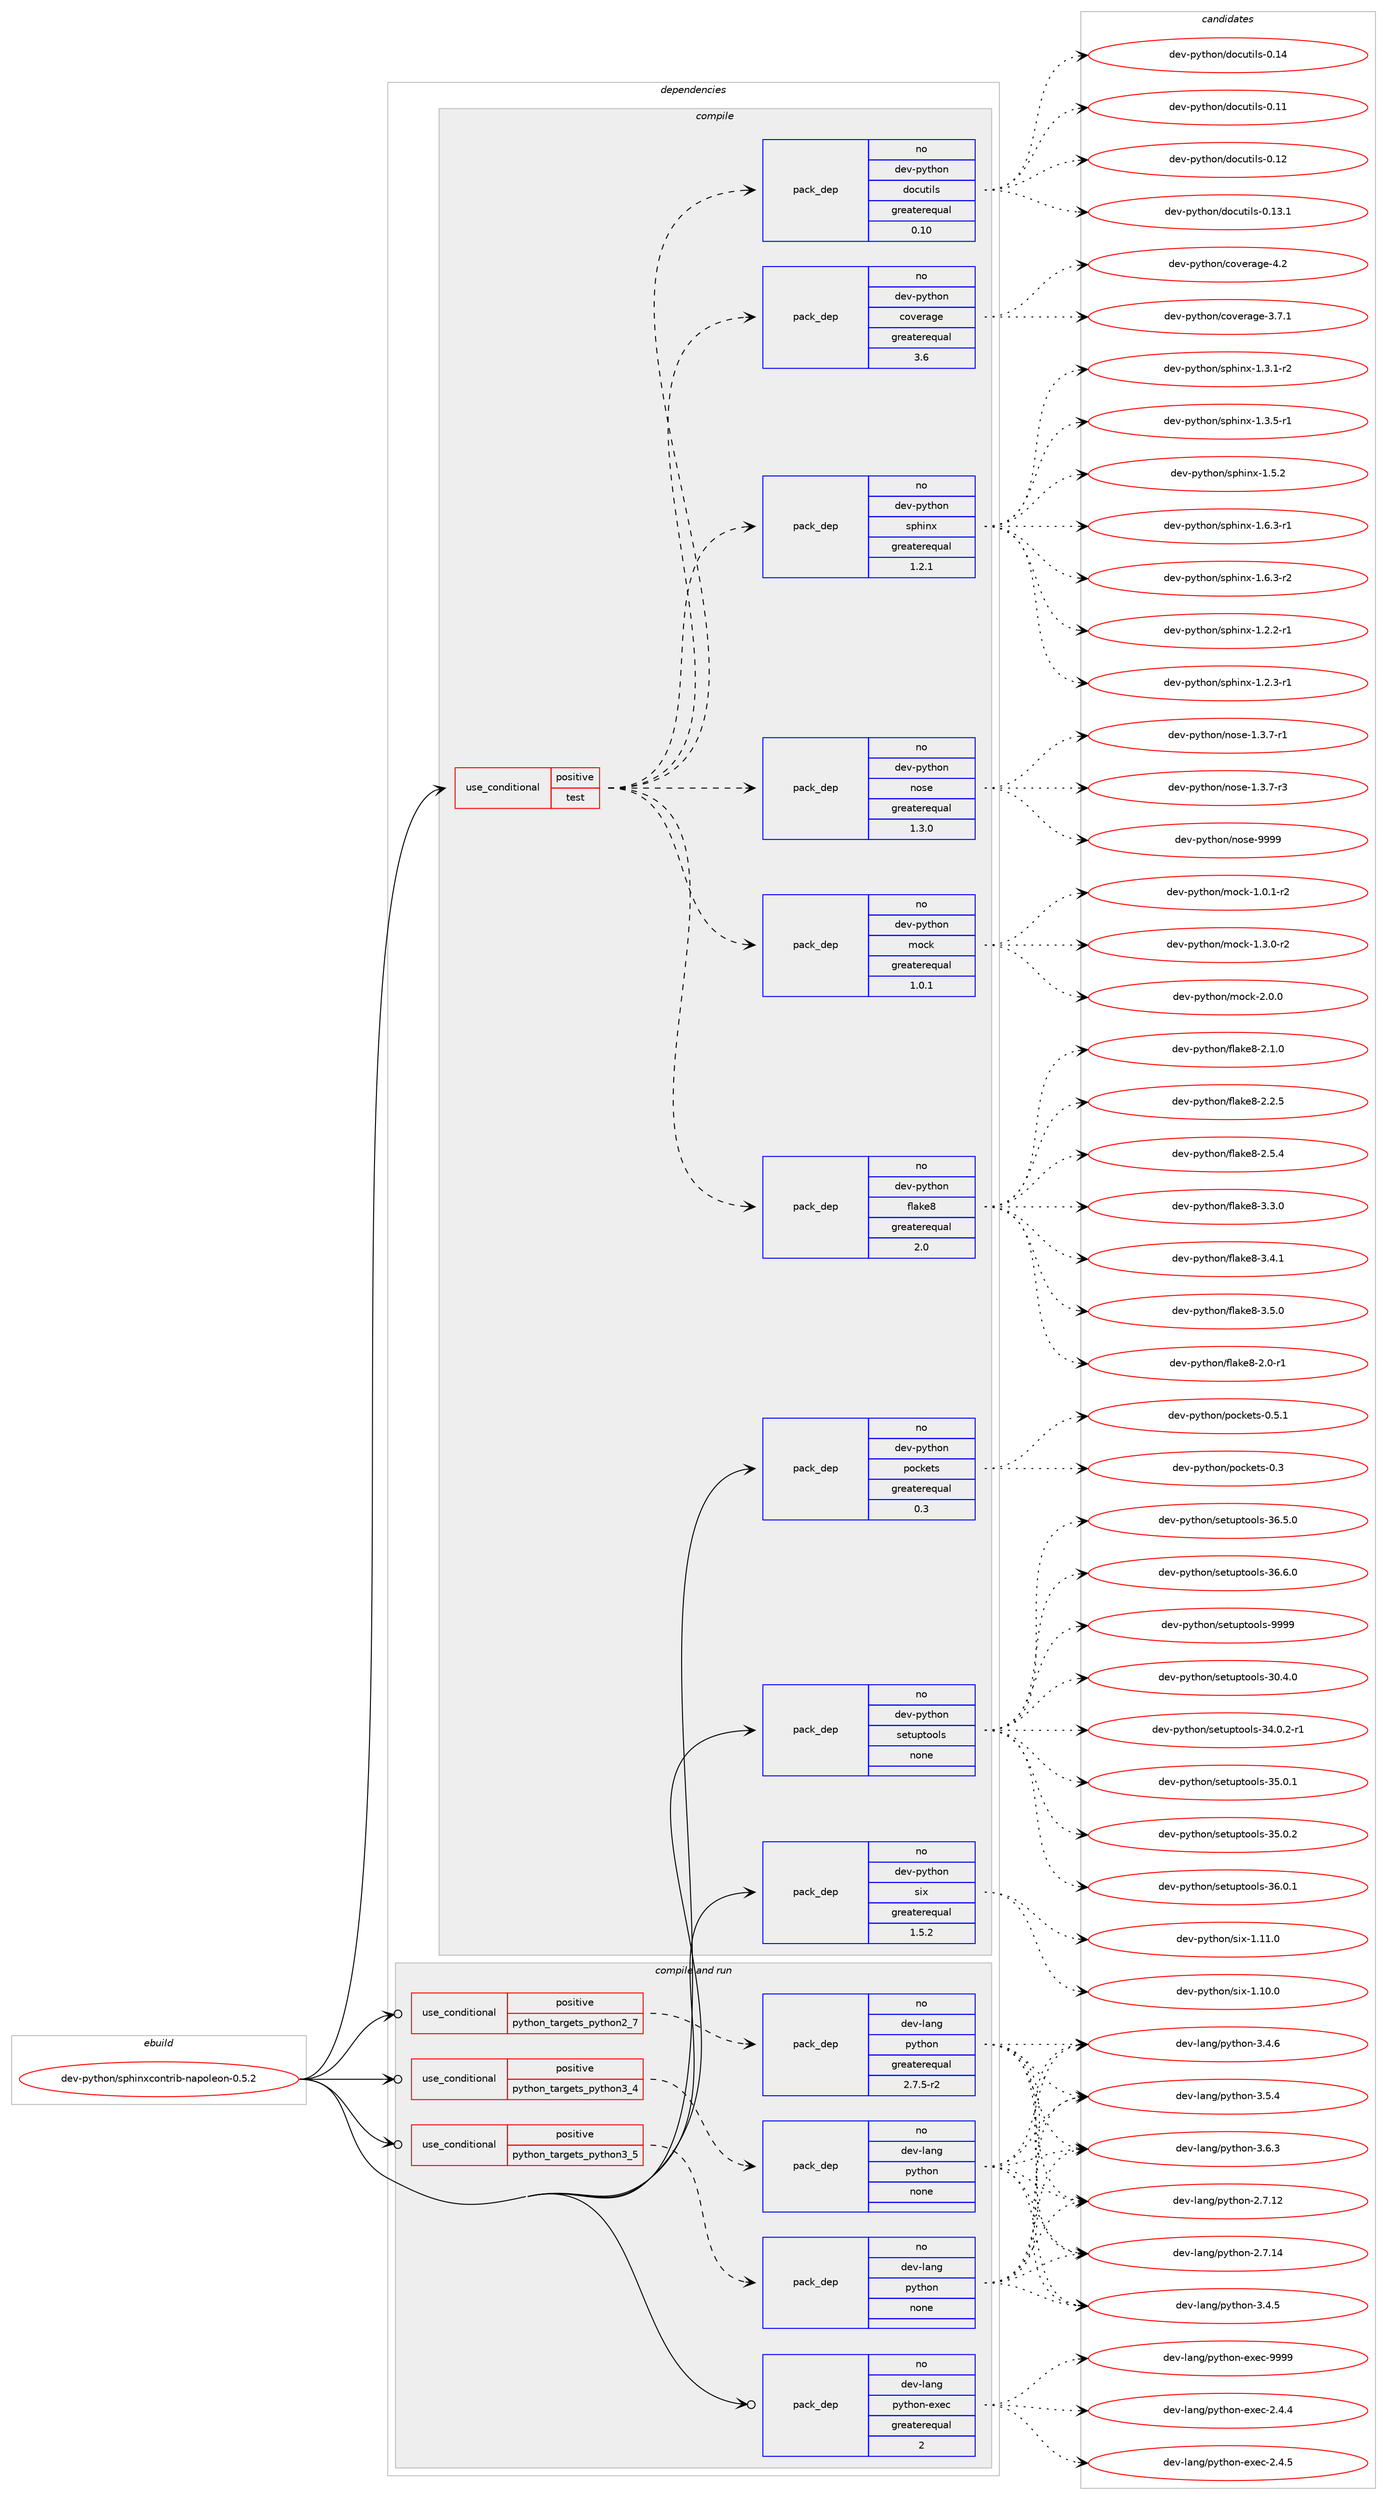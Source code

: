 digraph prolog {

# *************
# Graph options
# *************

newrank=true;
concentrate=true;
compound=true;
graph [rankdir=LR,fontname=Helvetica,fontsize=10,ranksep=1.5];#, ranksep=2.5, nodesep=0.2];
edge  [arrowhead=vee];
node  [fontname=Helvetica,fontsize=10];

# **********
# The ebuild
# **********

subgraph cluster_leftcol {
color=gray;
rank=same;
label=<<i>ebuild</i>>;
id [label="dev-python/sphinxcontrib-napoleon-0.5.2", color=red, width=4, href="../dev-python/sphinxcontrib-napoleon-0.5.2.svg"];
}

# ****************
# The dependencies
# ****************

subgraph cluster_midcol {
color=gray;
label=<<i>dependencies</i>>;
subgraph cluster_compile {
fillcolor="#eeeeee";
style=filled;
label=<<i>compile</i>>;
subgraph cond42083 {
dependency188533 [label=<<TABLE BORDER="0" CELLBORDER="1" CELLSPACING="0" CELLPADDING="4"><TR><TD ROWSPAN="3" CELLPADDING="10">use_conditional</TD></TR><TR><TD>positive</TD></TR><TR><TD>test</TD></TR></TABLE>>, shape=none, color=red];
subgraph pack142495 {
dependency188534 [label=<<TABLE BORDER="0" CELLBORDER="1" CELLSPACING="0" CELLPADDING="4" WIDTH="220"><TR><TD ROWSPAN="6" CELLPADDING="30">pack_dep</TD></TR><TR><TD WIDTH="110">no</TD></TR><TR><TD>dev-python</TD></TR><TR><TD>coverage</TD></TR><TR><TD>greaterequal</TD></TR><TR><TD>3.6</TD></TR></TABLE>>, shape=none, color=blue];
}
dependency188533:e -> dependency188534:w [weight=20,style="dashed",arrowhead="vee"];
subgraph pack142496 {
dependency188535 [label=<<TABLE BORDER="0" CELLBORDER="1" CELLSPACING="0" CELLPADDING="4" WIDTH="220"><TR><TD ROWSPAN="6" CELLPADDING="30">pack_dep</TD></TR><TR><TD WIDTH="110">no</TD></TR><TR><TD>dev-python</TD></TR><TR><TD>docutils</TD></TR><TR><TD>greaterequal</TD></TR><TR><TD>0.10</TD></TR></TABLE>>, shape=none, color=blue];
}
dependency188533:e -> dependency188535:w [weight=20,style="dashed",arrowhead="vee"];
subgraph pack142497 {
dependency188536 [label=<<TABLE BORDER="0" CELLBORDER="1" CELLSPACING="0" CELLPADDING="4" WIDTH="220"><TR><TD ROWSPAN="6" CELLPADDING="30">pack_dep</TD></TR><TR><TD WIDTH="110">no</TD></TR><TR><TD>dev-python</TD></TR><TR><TD>flake8</TD></TR><TR><TD>greaterequal</TD></TR><TR><TD>2.0</TD></TR></TABLE>>, shape=none, color=blue];
}
dependency188533:e -> dependency188536:w [weight=20,style="dashed",arrowhead="vee"];
subgraph pack142498 {
dependency188537 [label=<<TABLE BORDER="0" CELLBORDER="1" CELLSPACING="0" CELLPADDING="4" WIDTH="220"><TR><TD ROWSPAN="6" CELLPADDING="30">pack_dep</TD></TR><TR><TD WIDTH="110">no</TD></TR><TR><TD>dev-python</TD></TR><TR><TD>mock</TD></TR><TR><TD>greaterequal</TD></TR><TR><TD>1.0.1</TD></TR></TABLE>>, shape=none, color=blue];
}
dependency188533:e -> dependency188537:w [weight=20,style="dashed",arrowhead="vee"];
subgraph pack142499 {
dependency188538 [label=<<TABLE BORDER="0" CELLBORDER="1" CELLSPACING="0" CELLPADDING="4" WIDTH="220"><TR><TD ROWSPAN="6" CELLPADDING="30">pack_dep</TD></TR><TR><TD WIDTH="110">no</TD></TR><TR><TD>dev-python</TD></TR><TR><TD>nose</TD></TR><TR><TD>greaterequal</TD></TR><TR><TD>1.3.0</TD></TR></TABLE>>, shape=none, color=blue];
}
dependency188533:e -> dependency188538:w [weight=20,style="dashed",arrowhead="vee"];
subgraph pack142500 {
dependency188539 [label=<<TABLE BORDER="0" CELLBORDER="1" CELLSPACING="0" CELLPADDING="4" WIDTH="220"><TR><TD ROWSPAN="6" CELLPADDING="30">pack_dep</TD></TR><TR><TD WIDTH="110">no</TD></TR><TR><TD>dev-python</TD></TR><TR><TD>sphinx</TD></TR><TR><TD>greaterequal</TD></TR><TR><TD>1.2.1</TD></TR></TABLE>>, shape=none, color=blue];
}
dependency188533:e -> dependency188539:w [weight=20,style="dashed",arrowhead="vee"];
}
id:e -> dependency188533:w [weight=20,style="solid",arrowhead="vee"];
subgraph pack142501 {
dependency188540 [label=<<TABLE BORDER="0" CELLBORDER="1" CELLSPACING="0" CELLPADDING="4" WIDTH="220"><TR><TD ROWSPAN="6" CELLPADDING="30">pack_dep</TD></TR><TR><TD WIDTH="110">no</TD></TR><TR><TD>dev-python</TD></TR><TR><TD>pockets</TD></TR><TR><TD>greaterequal</TD></TR><TR><TD>0.3</TD></TR></TABLE>>, shape=none, color=blue];
}
id:e -> dependency188540:w [weight=20,style="solid",arrowhead="vee"];
subgraph pack142502 {
dependency188541 [label=<<TABLE BORDER="0" CELLBORDER="1" CELLSPACING="0" CELLPADDING="4" WIDTH="220"><TR><TD ROWSPAN="6" CELLPADDING="30">pack_dep</TD></TR><TR><TD WIDTH="110">no</TD></TR><TR><TD>dev-python</TD></TR><TR><TD>setuptools</TD></TR><TR><TD>none</TD></TR><TR><TD></TD></TR></TABLE>>, shape=none, color=blue];
}
id:e -> dependency188541:w [weight=20,style="solid",arrowhead="vee"];
subgraph pack142503 {
dependency188542 [label=<<TABLE BORDER="0" CELLBORDER="1" CELLSPACING="0" CELLPADDING="4" WIDTH="220"><TR><TD ROWSPAN="6" CELLPADDING="30">pack_dep</TD></TR><TR><TD WIDTH="110">no</TD></TR><TR><TD>dev-python</TD></TR><TR><TD>six</TD></TR><TR><TD>greaterequal</TD></TR><TR><TD>1.5.2</TD></TR></TABLE>>, shape=none, color=blue];
}
id:e -> dependency188542:w [weight=20,style="solid",arrowhead="vee"];
}
subgraph cluster_compileandrun {
fillcolor="#eeeeee";
style=filled;
label=<<i>compile and run</i>>;
subgraph cond42084 {
dependency188543 [label=<<TABLE BORDER="0" CELLBORDER="1" CELLSPACING="0" CELLPADDING="4"><TR><TD ROWSPAN="3" CELLPADDING="10">use_conditional</TD></TR><TR><TD>positive</TD></TR><TR><TD>python_targets_python2_7</TD></TR></TABLE>>, shape=none, color=red];
subgraph pack142504 {
dependency188544 [label=<<TABLE BORDER="0" CELLBORDER="1" CELLSPACING="0" CELLPADDING="4" WIDTH="220"><TR><TD ROWSPAN="6" CELLPADDING="30">pack_dep</TD></TR><TR><TD WIDTH="110">no</TD></TR><TR><TD>dev-lang</TD></TR><TR><TD>python</TD></TR><TR><TD>greaterequal</TD></TR><TR><TD>2.7.5-r2</TD></TR></TABLE>>, shape=none, color=blue];
}
dependency188543:e -> dependency188544:w [weight=20,style="dashed",arrowhead="vee"];
}
id:e -> dependency188543:w [weight=20,style="solid",arrowhead="odotvee"];
subgraph cond42085 {
dependency188545 [label=<<TABLE BORDER="0" CELLBORDER="1" CELLSPACING="0" CELLPADDING="4"><TR><TD ROWSPAN="3" CELLPADDING="10">use_conditional</TD></TR><TR><TD>positive</TD></TR><TR><TD>python_targets_python3_4</TD></TR></TABLE>>, shape=none, color=red];
subgraph pack142505 {
dependency188546 [label=<<TABLE BORDER="0" CELLBORDER="1" CELLSPACING="0" CELLPADDING="4" WIDTH="220"><TR><TD ROWSPAN="6" CELLPADDING="30">pack_dep</TD></TR><TR><TD WIDTH="110">no</TD></TR><TR><TD>dev-lang</TD></TR><TR><TD>python</TD></TR><TR><TD>none</TD></TR><TR><TD></TD></TR></TABLE>>, shape=none, color=blue];
}
dependency188545:e -> dependency188546:w [weight=20,style="dashed",arrowhead="vee"];
}
id:e -> dependency188545:w [weight=20,style="solid",arrowhead="odotvee"];
subgraph cond42086 {
dependency188547 [label=<<TABLE BORDER="0" CELLBORDER="1" CELLSPACING="0" CELLPADDING="4"><TR><TD ROWSPAN="3" CELLPADDING="10">use_conditional</TD></TR><TR><TD>positive</TD></TR><TR><TD>python_targets_python3_5</TD></TR></TABLE>>, shape=none, color=red];
subgraph pack142506 {
dependency188548 [label=<<TABLE BORDER="0" CELLBORDER="1" CELLSPACING="0" CELLPADDING="4" WIDTH="220"><TR><TD ROWSPAN="6" CELLPADDING="30">pack_dep</TD></TR><TR><TD WIDTH="110">no</TD></TR><TR><TD>dev-lang</TD></TR><TR><TD>python</TD></TR><TR><TD>none</TD></TR><TR><TD></TD></TR></TABLE>>, shape=none, color=blue];
}
dependency188547:e -> dependency188548:w [weight=20,style="dashed",arrowhead="vee"];
}
id:e -> dependency188547:w [weight=20,style="solid",arrowhead="odotvee"];
subgraph pack142507 {
dependency188549 [label=<<TABLE BORDER="0" CELLBORDER="1" CELLSPACING="0" CELLPADDING="4" WIDTH="220"><TR><TD ROWSPAN="6" CELLPADDING="30">pack_dep</TD></TR><TR><TD WIDTH="110">no</TD></TR><TR><TD>dev-lang</TD></TR><TR><TD>python-exec</TD></TR><TR><TD>greaterequal</TD></TR><TR><TD>2</TD></TR></TABLE>>, shape=none, color=blue];
}
id:e -> dependency188549:w [weight=20,style="solid",arrowhead="odotvee"];
}
subgraph cluster_run {
fillcolor="#eeeeee";
style=filled;
label=<<i>run</i>>;
}
}

# **************
# The candidates
# **************

subgraph cluster_choices {
rank=same;
color=gray;
label=<<i>candidates</i>>;

subgraph choice142495 {
color=black;
nodesep=1;
choice10010111845112121116104111110479911111810111497103101455146554649 [label="dev-python/coverage-3.7.1", color=red, width=4,href="../dev-python/coverage-3.7.1.svg"];
choice1001011184511212111610411111047991111181011149710310145524650 [label="dev-python/coverage-4.2", color=red, width=4,href="../dev-python/coverage-4.2.svg"];
dependency188534:e -> choice10010111845112121116104111110479911111810111497103101455146554649:w [style=dotted,weight="100"];
dependency188534:e -> choice1001011184511212111610411111047991111181011149710310145524650:w [style=dotted,weight="100"];
}
subgraph choice142496 {
color=black;
nodesep=1;
choice1001011184511212111610411111047100111991171161051081154548464949 [label="dev-python/docutils-0.11", color=red, width=4,href="../dev-python/docutils-0.11.svg"];
choice1001011184511212111610411111047100111991171161051081154548464950 [label="dev-python/docutils-0.12", color=red, width=4,href="../dev-python/docutils-0.12.svg"];
choice10010111845112121116104111110471001119911711610510811545484649514649 [label="dev-python/docutils-0.13.1", color=red, width=4,href="../dev-python/docutils-0.13.1.svg"];
choice1001011184511212111610411111047100111991171161051081154548464952 [label="dev-python/docutils-0.14", color=red, width=4,href="../dev-python/docutils-0.14.svg"];
dependency188535:e -> choice1001011184511212111610411111047100111991171161051081154548464949:w [style=dotted,weight="100"];
dependency188535:e -> choice1001011184511212111610411111047100111991171161051081154548464950:w [style=dotted,weight="100"];
dependency188535:e -> choice10010111845112121116104111110471001119911711610510811545484649514649:w [style=dotted,weight="100"];
dependency188535:e -> choice1001011184511212111610411111047100111991171161051081154548464952:w [style=dotted,weight="100"];
}
subgraph choice142497 {
color=black;
nodesep=1;
choice10010111845112121116104111110471021089710710156455046484511449 [label="dev-python/flake8-2.0-r1", color=red, width=4,href="../dev-python/flake8-2.0-r1.svg"];
choice10010111845112121116104111110471021089710710156455046494648 [label="dev-python/flake8-2.1.0", color=red, width=4,href="../dev-python/flake8-2.1.0.svg"];
choice10010111845112121116104111110471021089710710156455046504653 [label="dev-python/flake8-2.2.5", color=red, width=4,href="../dev-python/flake8-2.2.5.svg"];
choice10010111845112121116104111110471021089710710156455046534652 [label="dev-python/flake8-2.5.4", color=red, width=4,href="../dev-python/flake8-2.5.4.svg"];
choice10010111845112121116104111110471021089710710156455146514648 [label="dev-python/flake8-3.3.0", color=red, width=4,href="../dev-python/flake8-3.3.0.svg"];
choice10010111845112121116104111110471021089710710156455146524649 [label="dev-python/flake8-3.4.1", color=red, width=4,href="../dev-python/flake8-3.4.1.svg"];
choice10010111845112121116104111110471021089710710156455146534648 [label="dev-python/flake8-3.5.0", color=red, width=4,href="../dev-python/flake8-3.5.0.svg"];
dependency188536:e -> choice10010111845112121116104111110471021089710710156455046484511449:w [style=dotted,weight="100"];
dependency188536:e -> choice10010111845112121116104111110471021089710710156455046494648:w [style=dotted,weight="100"];
dependency188536:e -> choice10010111845112121116104111110471021089710710156455046504653:w [style=dotted,weight="100"];
dependency188536:e -> choice10010111845112121116104111110471021089710710156455046534652:w [style=dotted,weight="100"];
dependency188536:e -> choice10010111845112121116104111110471021089710710156455146514648:w [style=dotted,weight="100"];
dependency188536:e -> choice10010111845112121116104111110471021089710710156455146524649:w [style=dotted,weight="100"];
dependency188536:e -> choice10010111845112121116104111110471021089710710156455146534648:w [style=dotted,weight="100"];
}
subgraph choice142498 {
color=black;
nodesep=1;
choice1001011184511212111610411111047109111991074549464846494511450 [label="dev-python/mock-1.0.1-r2", color=red, width=4,href="../dev-python/mock-1.0.1-r2.svg"];
choice1001011184511212111610411111047109111991074549465146484511450 [label="dev-python/mock-1.3.0-r2", color=red, width=4,href="../dev-python/mock-1.3.0-r2.svg"];
choice100101118451121211161041111104710911199107455046484648 [label="dev-python/mock-2.0.0", color=red, width=4,href="../dev-python/mock-2.0.0.svg"];
dependency188537:e -> choice1001011184511212111610411111047109111991074549464846494511450:w [style=dotted,weight="100"];
dependency188537:e -> choice1001011184511212111610411111047109111991074549465146484511450:w [style=dotted,weight="100"];
dependency188537:e -> choice100101118451121211161041111104710911199107455046484648:w [style=dotted,weight="100"];
}
subgraph choice142499 {
color=black;
nodesep=1;
choice10010111845112121116104111110471101111151014549465146554511449 [label="dev-python/nose-1.3.7-r1", color=red, width=4,href="../dev-python/nose-1.3.7-r1.svg"];
choice10010111845112121116104111110471101111151014549465146554511451 [label="dev-python/nose-1.3.7-r3", color=red, width=4,href="../dev-python/nose-1.3.7-r3.svg"];
choice10010111845112121116104111110471101111151014557575757 [label="dev-python/nose-9999", color=red, width=4,href="../dev-python/nose-9999.svg"];
dependency188538:e -> choice10010111845112121116104111110471101111151014549465146554511449:w [style=dotted,weight="100"];
dependency188538:e -> choice10010111845112121116104111110471101111151014549465146554511451:w [style=dotted,weight="100"];
dependency188538:e -> choice10010111845112121116104111110471101111151014557575757:w [style=dotted,weight="100"];
}
subgraph choice142500 {
color=black;
nodesep=1;
choice10010111845112121116104111110471151121041051101204549465046504511449 [label="dev-python/sphinx-1.2.2-r1", color=red, width=4,href="../dev-python/sphinx-1.2.2-r1.svg"];
choice10010111845112121116104111110471151121041051101204549465046514511449 [label="dev-python/sphinx-1.2.3-r1", color=red, width=4,href="../dev-python/sphinx-1.2.3-r1.svg"];
choice10010111845112121116104111110471151121041051101204549465146494511450 [label="dev-python/sphinx-1.3.1-r2", color=red, width=4,href="../dev-python/sphinx-1.3.1-r2.svg"];
choice10010111845112121116104111110471151121041051101204549465146534511449 [label="dev-python/sphinx-1.3.5-r1", color=red, width=4,href="../dev-python/sphinx-1.3.5-r1.svg"];
choice1001011184511212111610411111047115112104105110120454946534650 [label="dev-python/sphinx-1.5.2", color=red, width=4,href="../dev-python/sphinx-1.5.2.svg"];
choice10010111845112121116104111110471151121041051101204549465446514511449 [label="dev-python/sphinx-1.6.3-r1", color=red, width=4,href="../dev-python/sphinx-1.6.3-r1.svg"];
choice10010111845112121116104111110471151121041051101204549465446514511450 [label="dev-python/sphinx-1.6.3-r2", color=red, width=4,href="../dev-python/sphinx-1.6.3-r2.svg"];
dependency188539:e -> choice10010111845112121116104111110471151121041051101204549465046504511449:w [style=dotted,weight="100"];
dependency188539:e -> choice10010111845112121116104111110471151121041051101204549465046514511449:w [style=dotted,weight="100"];
dependency188539:e -> choice10010111845112121116104111110471151121041051101204549465146494511450:w [style=dotted,weight="100"];
dependency188539:e -> choice10010111845112121116104111110471151121041051101204549465146534511449:w [style=dotted,weight="100"];
dependency188539:e -> choice1001011184511212111610411111047115112104105110120454946534650:w [style=dotted,weight="100"];
dependency188539:e -> choice10010111845112121116104111110471151121041051101204549465446514511449:w [style=dotted,weight="100"];
dependency188539:e -> choice10010111845112121116104111110471151121041051101204549465446514511450:w [style=dotted,weight="100"];
}
subgraph choice142501 {
color=black;
nodesep=1;
choice10010111845112121116104111110471121119910710111611545484651 [label="dev-python/pockets-0.3", color=red, width=4,href="../dev-python/pockets-0.3.svg"];
choice100101118451121211161041111104711211199107101116115454846534649 [label="dev-python/pockets-0.5.1", color=red, width=4,href="../dev-python/pockets-0.5.1.svg"];
dependency188540:e -> choice10010111845112121116104111110471121119910710111611545484651:w [style=dotted,weight="100"];
dependency188540:e -> choice100101118451121211161041111104711211199107101116115454846534649:w [style=dotted,weight="100"];
}
subgraph choice142502 {
color=black;
nodesep=1;
choice100101118451121211161041111104711510111611711211611111110811545514846524648 [label="dev-python/setuptools-30.4.0", color=red, width=4,href="../dev-python/setuptools-30.4.0.svg"];
choice1001011184511212111610411111047115101116117112116111111108115455152464846504511449 [label="dev-python/setuptools-34.0.2-r1", color=red, width=4,href="../dev-python/setuptools-34.0.2-r1.svg"];
choice100101118451121211161041111104711510111611711211611111110811545515346484649 [label="dev-python/setuptools-35.0.1", color=red, width=4,href="../dev-python/setuptools-35.0.1.svg"];
choice100101118451121211161041111104711510111611711211611111110811545515346484650 [label="dev-python/setuptools-35.0.2", color=red, width=4,href="../dev-python/setuptools-35.0.2.svg"];
choice100101118451121211161041111104711510111611711211611111110811545515446484649 [label="dev-python/setuptools-36.0.1", color=red, width=4,href="../dev-python/setuptools-36.0.1.svg"];
choice100101118451121211161041111104711510111611711211611111110811545515446534648 [label="dev-python/setuptools-36.5.0", color=red, width=4,href="../dev-python/setuptools-36.5.0.svg"];
choice100101118451121211161041111104711510111611711211611111110811545515446544648 [label="dev-python/setuptools-36.6.0", color=red, width=4,href="../dev-python/setuptools-36.6.0.svg"];
choice10010111845112121116104111110471151011161171121161111111081154557575757 [label="dev-python/setuptools-9999", color=red, width=4,href="../dev-python/setuptools-9999.svg"];
dependency188541:e -> choice100101118451121211161041111104711510111611711211611111110811545514846524648:w [style=dotted,weight="100"];
dependency188541:e -> choice1001011184511212111610411111047115101116117112116111111108115455152464846504511449:w [style=dotted,weight="100"];
dependency188541:e -> choice100101118451121211161041111104711510111611711211611111110811545515346484649:w [style=dotted,weight="100"];
dependency188541:e -> choice100101118451121211161041111104711510111611711211611111110811545515346484650:w [style=dotted,weight="100"];
dependency188541:e -> choice100101118451121211161041111104711510111611711211611111110811545515446484649:w [style=dotted,weight="100"];
dependency188541:e -> choice100101118451121211161041111104711510111611711211611111110811545515446534648:w [style=dotted,weight="100"];
dependency188541:e -> choice100101118451121211161041111104711510111611711211611111110811545515446544648:w [style=dotted,weight="100"];
dependency188541:e -> choice10010111845112121116104111110471151011161171121161111111081154557575757:w [style=dotted,weight="100"];
}
subgraph choice142503 {
color=black;
nodesep=1;
choice100101118451121211161041111104711510512045494649484648 [label="dev-python/six-1.10.0", color=red, width=4,href="../dev-python/six-1.10.0.svg"];
choice100101118451121211161041111104711510512045494649494648 [label="dev-python/six-1.11.0", color=red, width=4,href="../dev-python/six-1.11.0.svg"];
dependency188542:e -> choice100101118451121211161041111104711510512045494649484648:w [style=dotted,weight="100"];
dependency188542:e -> choice100101118451121211161041111104711510512045494649494648:w [style=dotted,weight="100"];
}
subgraph choice142504 {
color=black;
nodesep=1;
choice10010111845108971101034711212111610411111045504655464950 [label="dev-lang/python-2.7.12", color=red, width=4,href="../dev-lang/python-2.7.12.svg"];
choice10010111845108971101034711212111610411111045504655464952 [label="dev-lang/python-2.7.14", color=red, width=4,href="../dev-lang/python-2.7.14.svg"];
choice100101118451089711010347112121116104111110455146524653 [label="dev-lang/python-3.4.5", color=red, width=4,href="../dev-lang/python-3.4.5.svg"];
choice100101118451089711010347112121116104111110455146524654 [label="dev-lang/python-3.4.6", color=red, width=4,href="../dev-lang/python-3.4.6.svg"];
choice100101118451089711010347112121116104111110455146534652 [label="dev-lang/python-3.5.4", color=red, width=4,href="../dev-lang/python-3.5.4.svg"];
choice100101118451089711010347112121116104111110455146544651 [label="dev-lang/python-3.6.3", color=red, width=4,href="../dev-lang/python-3.6.3.svg"];
dependency188544:e -> choice10010111845108971101034711212111610411111045504655464950:w [style=dotted,weight="100"];
dependency188544:e -> choice10010111845108971101034711212111610411111045504655464952:w [style=dotted,weight="100"];
dependency188544:e -> choice100101118451089711010347112121116104111110455146524653:w [style=dotted,weight="100"];
dependency188544:e -> choice100101118451089711010347112121116104111110455146524654:w [style=dotted,weight="100"];
dependency188544:e -> choice100101118451089711010347112121116104111110455146534652:w [style=dotted,weight="100"];
dependency188544:e -> choice100101118451089711010347112121116104111110455146544651:w [style=dotted,weight="100"];
}
subgraph choice142505 {
color=black;
nodesep=1;
choice10010111845108971101034711212111610411111045504655464950 [label="dev-lang/python-2.7.12", color=red, width=4,href="../dev-lang/python-2.7.12.svg"];
choice10010111845108971101034711212111610411111045504655464952 [label="dev-lang/python-2.7.14", color=red, width=4,href="../dev-lang/python-2.7.14.svg"];
choice100101118451089711010347112121116104111110455146524653 [label="dev-lang/python-3.4.5", color=red, width=4,href="../dev-lang/python-3.4.5.svg"];
choice100101118451089711010347112121116104111110455146524654 [label="dev-lang/python-3.4.6", color=red, width=4,href="../dev-lang/python-3.4.6.svg"];
choice100101118451089711010347112121116104111110455146534652 [label="dev-lang/python-3.5.4", color=red, width=4,href="../dev-lang/python-3.5.4.svg"];
choice100101118451089711010347112121116104111110455146544651 [label="dev-lang/python-3.6.3", color=red, width=4,href="../dev-lang/python-3.6.3.svg"];
dependency188546:e -> choice10010111845108971101034711212111610411111045504655464950:w [style=dotted,weight="100"];
dependency188546:e -> choice10010111845108971101034711212111610411111045504655464952:w [style=dotted,weight="100"];
dependency188546:e -> choice100101118451089711010347112121116104111110455146524653:w [style=dotted,weight="100"];
dependency188546:e -> choice100101118451089711010347112121116104111110455146524654:w [style=dotted,weight="100"];
dependency188546:e -> choice100101118451089711010347112121116104111110455146534652:w [style=dotted,weight="100"];
dependency188546:e -> choice100101118451089711010347112121116104111110455146544651:w [style=dotted,weight="100"];
}
subgraph choice142506 {
color=black;
nodesep=1;
choice10010111845108971101034711212111610411111045504655464950 [label="dev-lang/python-2.7.12", color=red, width=4,href="../dev-lang/python-2.7.12.svg"];
choice10010111845108971101034711212111610411111045504655464952 [label="dev-lang/python-2.7.14", color=red, width=4,href="../dev-lang/python-2.7.14.svg"];
choice100101118451089711010347112121116104111110455146524653 [label="dev-lang/python-3.4.5", color=red, width=4,href="../dev-lang/python-3.4.5.svg"];
choice100101118451089711010347112121116104111110455146524654 [label="dev-lang/python-3.4.6", color=red, width=4,href="../dev-lang/python-3.4.6.svg"];
choice100101118451089711010347112121116104111110455146534652 [label="dev-lang/python-3.5.4", color=red, width=4,href="../dev-lang/python-3.5.4.svg"];
choice100101118451089711010347112121116104111110455146544651 [label="dev-lang/python-3.6.3", color=red, width=4,href="../dev-lang/python-3.6.3.svg"];
dependency188548:e -> choice10010111845108971101034711212111610411111045504655464950:w [style=dotted,weight="100"];
dependency188548:e -> choice10010111845108971101034711212111610411111045504655464952:w [style=dotted,weight="100"];
dependency188548:e -> choice100101118451089711010347112121116104111110455146524653:w [style=dotted,weight="100"];
dependency188548:e -> choice100101118451089711010347112121116104111110455146524654:w [style=dotted,weight="100"];
dependency188548:e -> choice100101118451089711010347112121116104111110455146534652:w [style=dotted,weight="100"];
dependency188548:e -> choice100101118451089711010347112121116104111110455146544651:w [style=dotted,weight="100"];
}
subgraph choice142507 {
color=black;
nodesep=1;
choice1001011184510897110103471121211161041111104510112010199455046524652 [label="dev-lang/python-exec-2.4.4", color=red, width=4,href="../dev-lang/python-exec-2.4.4.svg"];
choice1001011184510897110103471121211161041111104510112010199455046524653 [label="dev-lang/python-exec-2.4.5", color=red, width=4,href="../dev-lang/python-exec-2.4.5.svg"];
choice10010111845108971101034711212111610411111045101120101994557575757 [label="dev-lang/python-exec-9999", color=red, width=4,href="../dev-lang/python-exec-9999.svg"];
dependency188549:e -> choice1001011184510897110103471121211161041111104510112010199455046524652:w [style=dotted,weight="100"];
dependency188549:e -> choice1001011184510897110103471121211161041111104510112010199455046524653:w [style=dotted,weight="100"];
dependency188549:e -> choice10010111845108971101034711212111610411111045101120101994557575757:w [style=dotted,weight="100"];
}
}

}
